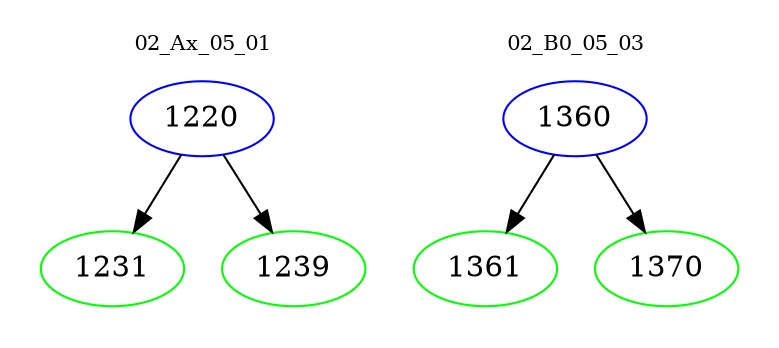 digraph{
subgraph cluster_0 {
color = white
label = "02_Ax_05_01";
fontsize=10;
T0_1220 [label="1220", color="blue"]
T0_1220 -> T0_1231 [color="black"]
T0_1231 [label="1231", color="green"]
T0_1220 -> T0_1239 [color="black"]
T0_1239 [label="1239", color="green"]
}
subgraph cluster_1 {
color = white
label = "02_B0_05_03";
fontsize=10;
T1_1360 [label="1360", color="blue"]
T1_1360 -> T1_1361 [color="black"]
T1_1361 [label="1361", color="green"]
T1_1360 -> T1_1370 [color="black"]
T1_1370 [label="1370", color="green"]
}
}
